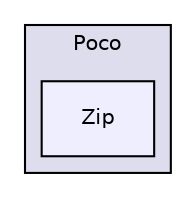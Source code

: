 digraph "AppFrameWork/include/Poco/Zip" {
  compound=true
  node [ fontsize="10", fontname="Helvetica"];
  edge [ labelfontsize="10", labelfontname="Helvetica"];
  subgraph clusterdir_59c12342eddca02fbd00a40f57d0211b {
    graph [ bgcolor="#ddddee", pencolor="black", label="Poco" fontname="Helvetica", fontsize="10", URL="dir_59c12342eddca02fbd00a40f57d0211b.html"]
  dir_f774e24ed71b14f4352d6036c6064ff3 [shape=box, label="Zip", style="filled", fillcolor="#eeeeff", pencolor="black", URL="dir_f774e24ed71b14f4352d6036c6064ff3.html"];
  }
}
